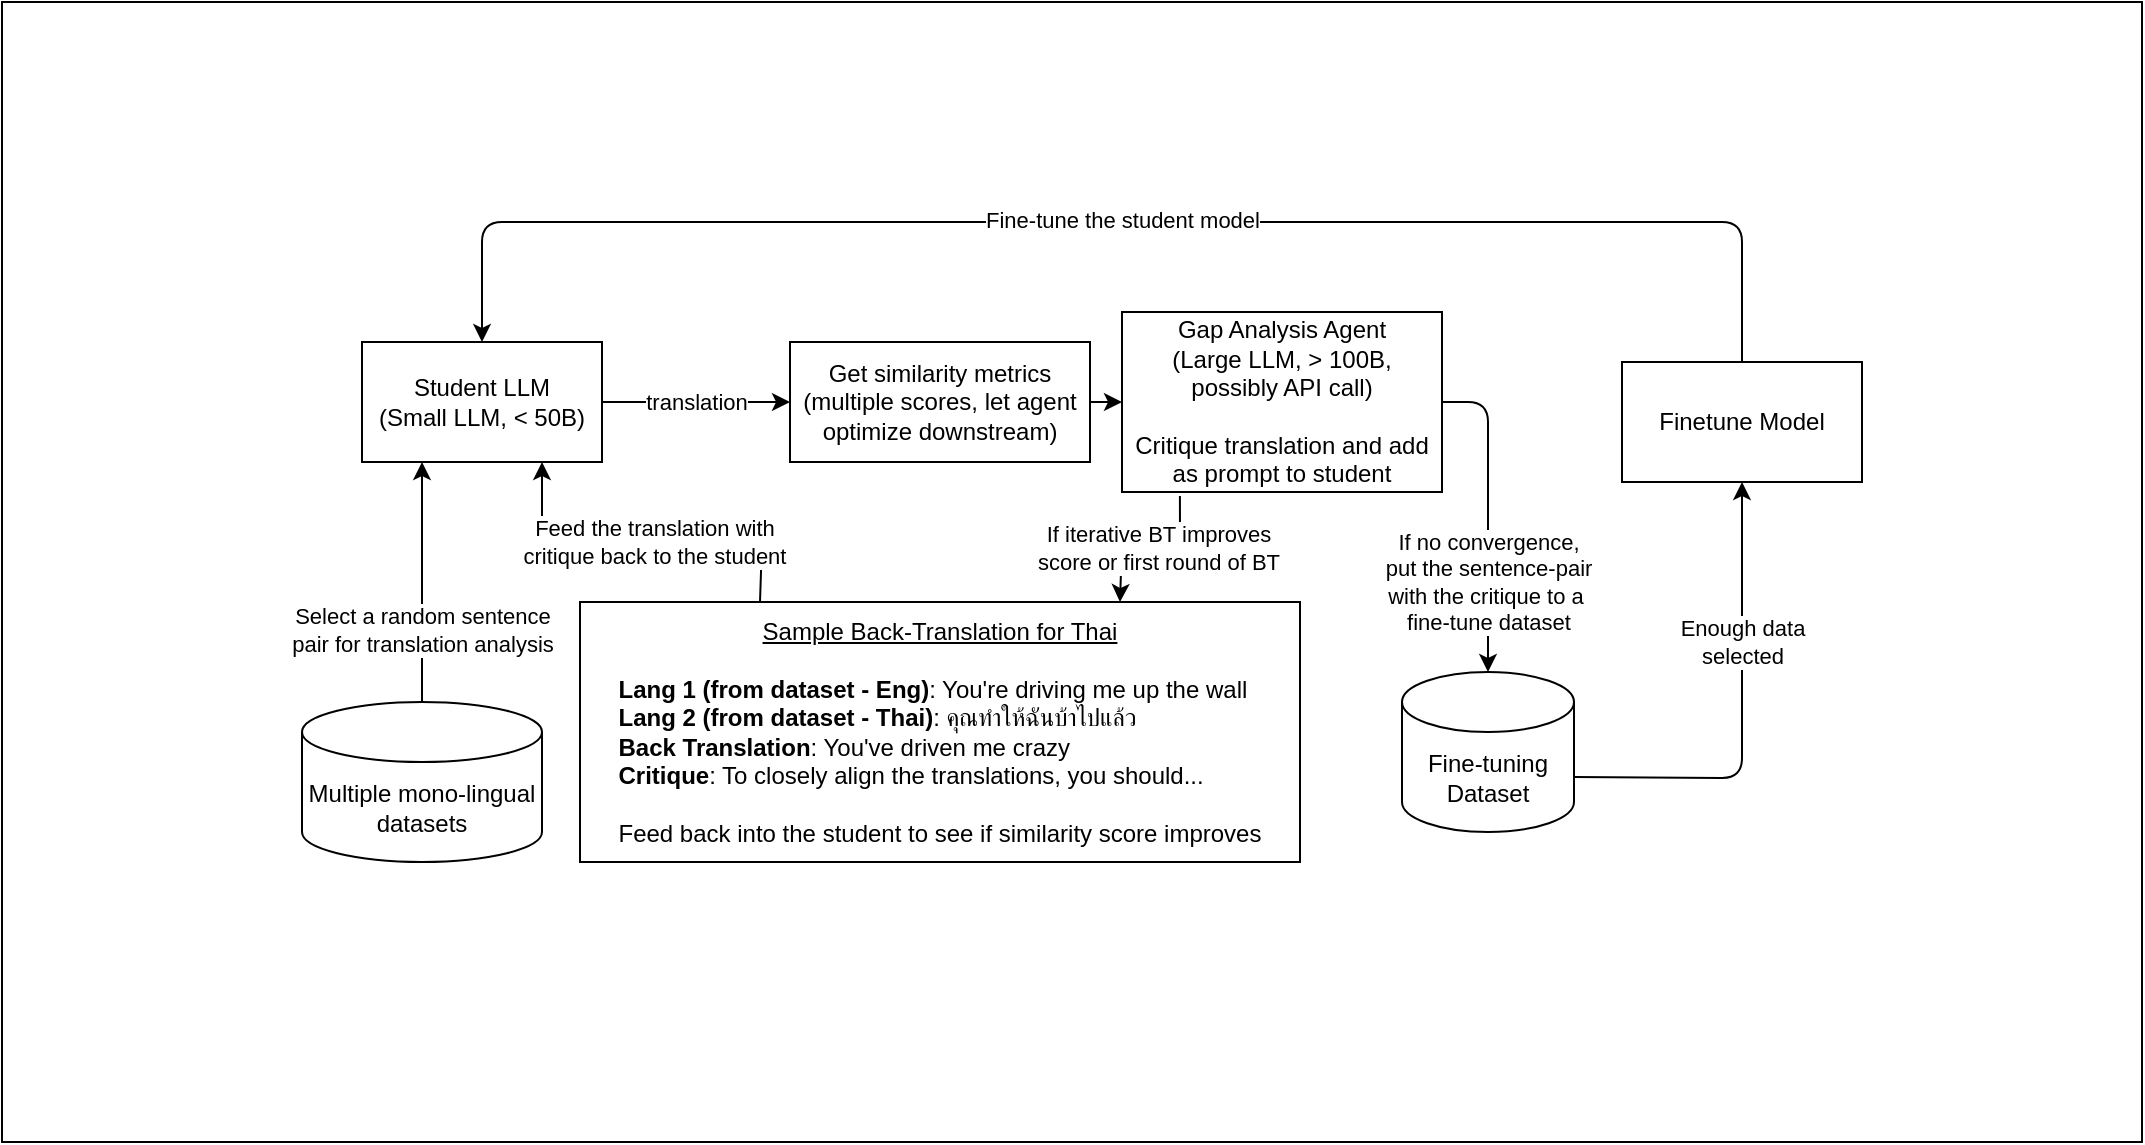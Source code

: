<mxfile>
    <diagram id="OD5mrEtz2a-ZwAlbM0ZL" name="Page-1">
        <mxGraphModel dx="1725" dy="636" grid="1" gridSize="10" guides="1" tooltips="1" connect="1" arrows="1" fold="1" page="1" pageScale="1" pageWidth="827" pageHeight="1169" math="0" shadow="0">
            <root>
                <mxCell id="0"/>
                <mxCell id="1" parent="0"/>
                <mxCell id="20" value="" style="rounded=0;whiteSpace=wrap;html=1;" parent="1" vertex="1">
                    <mxGeometry x="-130" y="250" width="1070" height="570" as="geometry"/>
                </mxCell>
                <mxCell id="4" value="Gap Analysis Agent&lt;div&gt;(Large LLM, &amp;gt; 100B,&lt;/div&gt;&lt;div&gt;possibly API call)&lt;br&gt;&lt;/div&gt;&lt;div&gt;&lt;br&gt;&lt;/div&gt;&lt;div&gt;Critique translation and add as prompt to student&lt;/div&gt;" style="rounded=0;whiteSpace=wrap;html=1;" parent="1" vertex="1">
                    <mxGeometry x="430" y="405" width="160" height="90" as="geometry"/>
                </mxCell>
                <mxCell id="5" value="Student LLM&lt;br&gt;&lt;div&gt;(Small LLM, &amp;lt; 50B)&lt;/div&gt;" style="rounded=0;whiteSpace=wrap;html=1;" parent="1" vertex="1">
                    <mxGeometry x="50" y="420" width="120" height="60" as="geometry"/>
                </mxCell>
                <mxCell id="6" value="Multiple mono-lingual datasets" style="shape=cylinder3;whiteSpace=wrap;html=1;boundedLbl=1;backgroundOutline=1;size=15;" parent="1" vertex="1">
                    <mxGeometry x="20" y="600" width="120" height="80" as="geometry"/>
                </mxCell>
                <mxCell id="9" value="" style="endArrow=classic;html=1;exitX=1;exitY=0.5;exitDx=0;exitDy=0;entryX=0;entryY=0.5;entryDx=0;entryDy=0;" parent="1" source="5" target="25" edge="1">
                    <mxGeometry width="50" height="50" relative="1" as="geometry">
                        <mxPoint x="340" y="400" as="sourcePoint"/>
                        <mxPoint x="390" y="350" as="targetPoint"/>
                    </mxGeometry>
                </mxCell>
                <mxCell id="10" value="translation" style="edgeLabel;html=1;align=center;verticalAlign=middle;resizable=0;points=[];" parent="9" vertex="1" connectable="0">
                    <mxGeometry relative="1" as="geometry">
                        <mxPoint as="offset"/>
                    </mxGeometry>
                </mxCell>
                <mxCell id="11" value="&lt;div&gt;Fine-tuning&lt;/div&gt;Dataset" style="shape=cylinder3;whiteSpace=wrap;html=1;boundedLbl=1;backgroundOutline=1;size=15;" parent="1" vertex="1">
                    <mxGeometry x="570" y="585" width="86" height="80" as="geometry"/>
                </mxCell>
                <mxCell id="12" value="" style="endArrow=classic;html=1;exitX=1;exitY=0.5;exitDx=0;exitDy=0;entryX=0.5;entryY=0;entryDx=0;entryDy=0;entryPerimeter=0;" parent="1" source="4" target="11" edge="1">
                    <mxGeometry width="50" height="50" relative="1" as="geometry">
                        <mxPoint x="500" y="440" as="sourcePoint"/>
                        <mxPoint x="710" y="450" as="targetPoint"/>
                        <Array as="points">
                            <mxPoint x="613" y="450"/>
                        </Array>
                    </mxGeometry>
                </mxCell>
                <mxCell id="13" value="If no convergence,&lt;div&gt;put the sentence-pair&lt;/div&gt;&lt;div&gt;with the critique to a&amp;nbsp;&lt;/div&gt;&lt;div&gt;fine-tune dataset&lt;/div&gt;" style="edgeLabel;html=1;align=center;verticalAlign=middle;resizable=0;points=[];" parent="12" vertex="1" connectable="0">
                    <mxGeometry x="-0.125" y="1" relative="1" as="geometry">
                        <mxPoint x="-1" y="44" as="offset"/>
                    </mxGeometry>
                </mxCell>
                <mxCell id="17" value="Finetune Model" style="rounded=0;whiteSpace=wrap;html=1;" parent="1" vertex="1">
                    <mxGeometry x="680" y="430" width="120" height="60" as="geometry"/>
                </mxCell>
                <mxCell id="18" value="" style="endArrow=classic;html=1;exitX=1;exitY=0;exitDx=0;exitDy=52.5;exitPerimeter=0;" parent="1" source="11" target="17" edge="1">
                    <mxGeometry width="50" height="50" relative="1" as="geometry">
                        <mxPoint x="830" y="450" as="sourcePoint"/>
                        <mxPoint x="550" y="390" as="targetPoint"/>
                        <Array as="points">
                            <mxPoint x="740" y="638"/>
                        </Array>
                    </mxGeometry>
                </mxCell>
                <mxCell id="22" value="Enough data&lt;div&gt;selected&lt;/div&gt;" style="edgeLabel;html=1;align=center;verticalAlign=middle;resizable=0;points=[];" parent="18" vertex="1" connectable="0">
                    <mxGeometry x="-0.075" y="1" relative="1" as="geometry">
                        <mxPoint x="1" y="-45" as="offset"/>
                    </mxGeometry>
                </mxCell>
                <mxCell id="19" value="" style="endArrow=classic;html=1;exitX=0.5;exitY=0;exitDx=0;exitDy=0;entryX=0.5;entryY=0;entryDx=0;entryDy=0;" parent="1" source="17" target="5" edge="1">
                    <mxGeometry width="50" height="50" relative="1" as="geometry">
                        <mxPoint x="340" y="440" as="sourcePoint"/>
                        <mxPoint x="390" y="390" as="targetPoint"/>
                        <Array as="points">
                            <mxPoint x="740" y="360"/>
                            <mxPoint x="110" y="360"/>
                        </Array>
                    </mxGeometry>
                </mxCell>
                <mxCell id="21" value="Fine-tune the student model" style="edgeLabel;html=1;align=center;verticalAlign=middle;resizable=0;points=[];" parent="19" vertex="1" connectable="0">
                    <mxGeometry y="-1" relative="1" as="geometry">
                        <mxPoint as="offset"/>
                    </mxGeometry>
                </mxCell>
                <mxCell id="25" value="Get similarity metrics (multiple scores, let agent optimize downstream)" style="rounded=0;whiteSpace=wrap;html=1;" parent="1" vertex="1">
                    <mxGeometry x="264" y="420" width="150" height="60" as="geometry"/>
                </mxCell>
                <mxCell id="26" value="" style="endArrow=classic;html=1;exitX=1;exitY=0.5;exitDx=0;exitDy=0;entryX=0;entryY=0.5;entryDx=0;entryDy=0;" parent="1" source="25" target="4" edge="1">
                    <mxGeometry width="50" height="50" relative="1" as="geometry">
                        <mxPoint x="500" y="440" as="sourcePoint"/>
                        <mxPoint x="410" y="450" as="targetPoint"/>
                    </mxGeometry>
                </mxCell>
                <mxCell id="29" value="&lt;u&gt;Sample Back-Translation for Thai&lt;/u&gt;&lt;div&gt;&lt;font face=&quot;Helvetica&quot;&gt;&lt;br&gt;&lt;/font&gt;&lt;/div&gt;&lt;div style=&quot;text-align: left;&quot;&gt;&lt;font face=&quot;Helvetica&quot;&gt;&lt;b&gt;Lang 1 (from dataset - Eng)&lt;/b&gt;: You&#39;re driving me up the wall&lt;/font&gt;&lt;/div&gt;&lt;div style=&quot;text-align: left;&quot;&gt;&lt;font face=&quot;Helvetica&quot;&gt;&lt;b&gt;Lang 2 (from dataset - Thai)&lt;/b&gt;:&amp;nbsp;&lt;span style=&quot;color: rgb(0, 0, 0); background-color: transparent;&quot;&gt;คุณทำให้ฉันบ้าไปแล้ว&lt;/span&gt;&lt;/font&gt;&lt;/div&gt;&lt;div style=&quot;text-align: left;&quot;&gt;&lt;span style=&quot;color: rgb(0, 0, 0); background-color: transparent;&quot;&gt;&lt;font face=&quot;Helvetica&quot;&gt;&lt;b&gt;Back Translation&lt;/b&gt;: You&#39;ve driven me crazy&lt;/font&gt;&lt;/span&gt;&lt;/div&gt;&lt;div style=&quot;text-align: left;&quot;&gt;&lt;span style=&quot;color: rgb(0, 0, 0); background-color: transparent;&quot;&gt;&lt;font face=&quot;Helvetica&quot;&gt;&lt;b&gt;Critique&lt;/b&gt;: To closely align the translations, you should...&lt;/font&gt;&lt;/span&gt;&lt;/div&gt;&lt;div style=&quot;text-align: left;&quot;&gt;&lt;span style=&quot;color: rgb(0, 0, 0); background-color: transparent;&quot;&gt;&lt;font face=&quot;Helvetica&quot;&gt;&lt;br&gt;&lt;/font&gt;&lt;/span&gt;&lt;/div&gt;&lt;div style=&quot;text-align: left;&quot;&gt;&lt;span style=&quot;color: rgb(0, 0, 0); background-color: transparent;&quot;&gt;&lt;font face=&quot;Helvetica&quot;&gt;Feed back into the student to see if similarity score improves&lt;/font&gt;&lt;/span&gt;&lt;/div&gt;" style="rounded=0;whiteSpace=wrap;html=1;" parent="1" vertex="1">
                    <mxGeometry x="159" y="550" width="360" height="130" as="geometry"/>
                </mxCell>
                <mxCell id="32" value="Feed the translation with&lt;div&gt;critique back to the student&lt;/div&gt;" style="endArrow=classic;html=1;entryX=0.75;entryY=1;entryDx=0;entryDy=0;exitX=0.25;exitY=0;exitDx=0;exitDy=0;" parent="1" source="29" target="5" edge="1">
                    <mxGeometry x="-0.059" width="50" height="50" relative="1" as="geometry">
                        <mxPoint x="500" y="670" as="sourcePoint"/>
                        <mxPoint x="550" y="620" as="targetPoint"/>
                        <Array as="points">
                            <mxPoint x="250" y="520"/>
                            <mxPoint x="140" y="520"/>
                        </Array>
                        <mxPoint as="offset"/>
                    </mxGeometry>
                </mxCell>
                <mxCell id="33" value="" style="endArrow=classic;html=1;entryX=0.25;entryY=1;entryDx=0;entryDy=0;" parent="1" source="6" target="5" edge="1">
                    <mxGeometry width="50" height="50" relative="1" as="geometry">
                        <mxPoint x="330" y="670" as="sourcePoint"/>
                        <mxPoint x="380" y="620" as="targetPoint"/>
                    </mxGeometry>
                </mxCell>
                <mxCell id="34" value="Select a random sentence&lt;div&gt;pair for translation analysis&lt;/div&gt;" style="edgeLabel;html=1;align=center;verticalAlign=middle;resizable=0;points=[];" parent="33" vertex="1" connectable="0">
                    <mxGeometry x="-0.061" y="-1" relative="1" as="geometry">
                        <mxPoint x="-1" y="20" as="offset"/>
                    </mxGeometry>
                </mxCell>
                <mxCell id="35" value="" style="endArrow=classic;html=1;exitX=0.181;exitY=1.022;exitDx=0;exitDy=0;exitPerimeter=0;entryX=0.75;entryY=0;entryDx=0;entryDy=0;" parent="1" source="4" target="29" edge="1">
                    <mxGeometry width="50" height="50" relative="1" as="geometry">
                        <mxPoint x="330" y="670" as="sourcePoint"/>
                        <mxPoint x="460" y="546" as="targetPoint"/>
                        <Array as="points">
                            <mxPoint x="459" y="520"/>
                            <mxPoint x="430" y="520"/>
                        </Array>
                    </mxGeometry>
                </mxCell>
                <mxCell id="36" value="If iterative BT improves&lt;br&gt;score or first round of BT" style="edgeLabel;html=1;align=center;verticalAlign=middle;resizable=0;points=[];" parent="35" vertex="1" connectable="0">
                    <mxGeometry x="-0.239" y="3" relative="1" as="geometry">
                        <mxPoint x="-3" as="offset"/>
                    </mxGeometry>
                </mxCell>
            </root>
        </mxGraphModel>
    </diagram>
</mxfile>